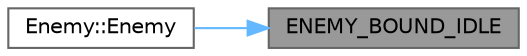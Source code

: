 digraph "ENEMY_BOUND_IDLE"
{
 // LATEX_PDF_SIZE
  bgcolor="transparent";
  edge [fontname=Helvetica,fontsize=10,labelfontname=Helvetica,labelfontsize=10];
  node [fontname=Helvetica,fontsize=10,shape=box,height=0.2,width=0.4];
  rankdir="RL";
  Node1 [id="Node000001",label="ENEMY_BOUND_IDLE",height=0.2,width=0.4,color="gray40", fillcolor="grey60", style="filled", fontcolor="black",tooltip=" "];
  Node1 -> Node2 [id="edge1_Node000001_Node000002",dir="back",color="steelblue1",style="solid",tooltip=" "];
  Node2 [id="Node000002",label="Enemy::Enemy",height=0.2,width=0.4,color="grey40", fillcolor="white", style="filled",URL="$da/d4a/classEnemy.html#a90c0c961e7d861f47324d12e7b2ec990",tooltip=" "];
}
